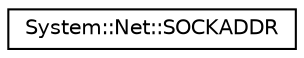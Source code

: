 digraph G
{
  edge [fontname="Helvetica",fontsize="10",labelfontname="Helvetica",labelfontsize="10"];
  node [fontname="Helvetica",fontsize="10",shape=record];
  rankdir="LR";
  Node1 [label="System::Net::SOCKADDR",height=0.2,width=0.4,color="black", fillcolor="white", style="filled",URL="$struct_system_1_1_net_1_1_s_o_c_k_a_d_d_r.html"];
}
